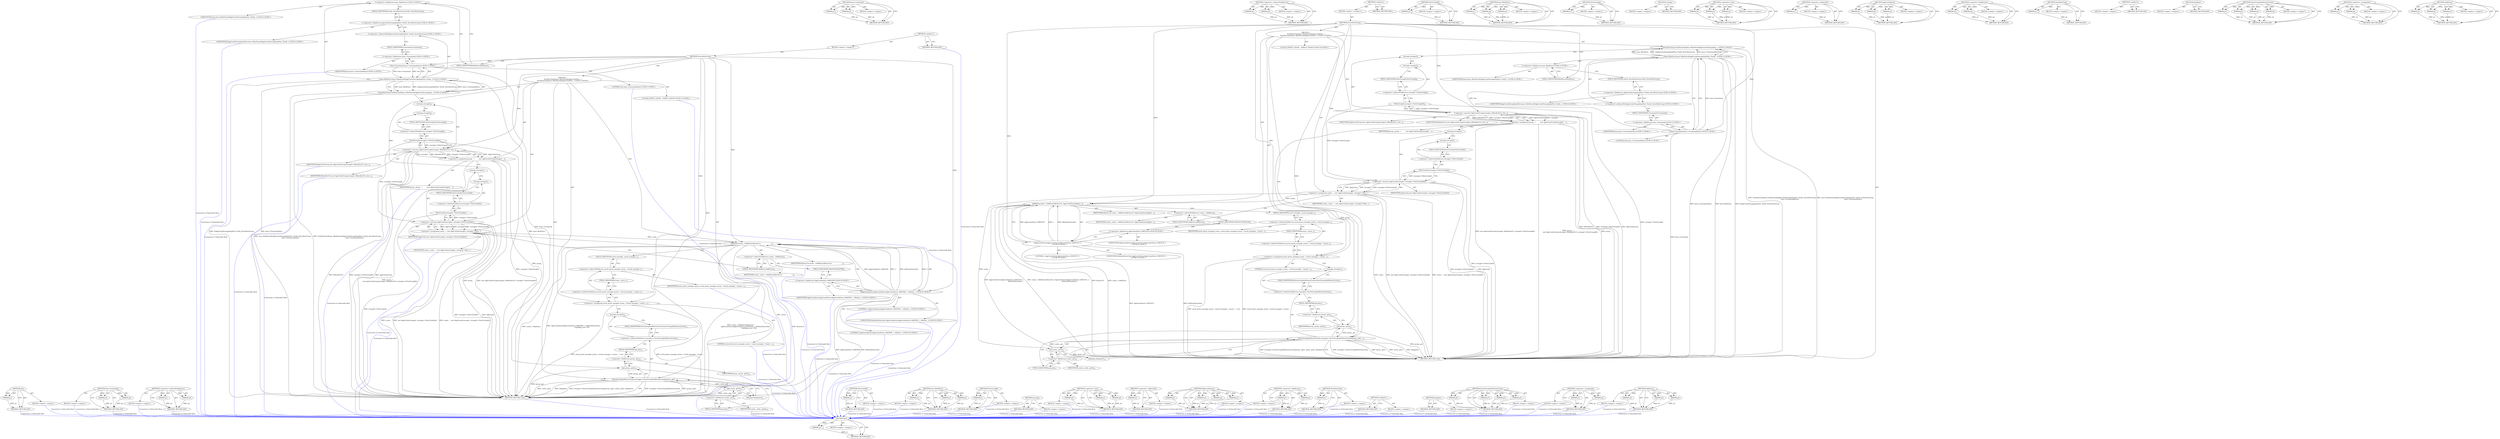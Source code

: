 digraph "AddEntry" {
vulnerable_176 [label=<(METHOD,get)>];
vulnerable_177 [label=<(PARAM,p1)>];
vulnerable_178 [label=<(BLOCK,&lt;empty&gt;,&lt;empty&gt;)>];
vulnerable_179 [label=<(METHOD_RETURN,ANY)>];
vulnerable_125 [label=<(METHOD,base.Unretained)>];
vulnerable_126 [label=<(PARAM,p1)>];
vulnerable_127 [label=<(PARAM,p2)>];
vulnerable_128 [label=<(BLOCK,&lt;empty&gt;,&lt;empty&gt;)>];
vulnerable_129 [label=<(METHOD_RETURN,ANY)>];
vulnerable_148 [label=<(METHOD,&lt;operator&gt;.indirectFieldAccess)>];
vulnerable_149 [label=<(PARAM,p1)>];
vulnerable_150 [label=<(PARAM,p2)>];
vulnerable_151 [label=<(BLOCK,&lt;empty&gt;,&lt;empty&gt;)>];
vulnerable_152 [label=<(METHOD_RETURN,ANY)>];
vulnerable_6 [label=<(METHOD,&lt;global&gt;)<SUB>1</SUB>>];
vulnerable_7 [label=<(BLOCK,&lt;empty&gt;,&lt;empty&gt;)<SUB>1</SUB>>];
vulnerable_8 [label=<(METHOD,StoreNewGroup)<SUB>1</SUB>>];
vulnerable_9 [label="<(BLOCK,{
    PushNextTask(base::BindOnce(&amp;AppCacheStor...,{
    PushNextTask(base::BindOnce(&amp;AppCacheStor...)<SUB>1</SUB>>"];
vulnerable_10 [label="<(PushNextTask,PushNextTask(base::BindOnce(&amp;AppCacheStorageImp...)<SUB>2</SUB>>"];
vulnerable_11 [label="<(base.BindOnce,base::BindOnce(&amp;AppCacheStorageImplTest::Verify...)<SUB>2</SUB>>"];
vulnerable_12 [label="<(&lt;operator&gt;.fieldAccess,base::BindOnce)<SUB>2</SUB>>"];
vulnerable_13 [label="<(IDENTIFIER,base,base::BindOnce(&amp;AppCacheStorageImplTest::Verify...)<SUB>2</SUB>>"];
vulnerable_14 [label=<(FIELD_IDENTIFIER,BindOnce,BindOnce)<SUB>2</SUB>>];
vulnerable_15 [label="<(&lt;operator&gt;.addressOf,&amp;AppCacheStorageImplTest::Verify_StoreNewGroup)<SUB>2</SUB>>"];
vulnerable_16 [label="<(&lt;operator&gt;.fieldAccess,AppCacheStorageImplTest::Verify_StoreNewGroup)<SUB>2</SUB>>"];
vulnerable_17 [label="<(IDENTIFIER,AppCacheStorageImplTest,base::BindOnce(&amp;AppCacheStorageImplTest::Verify...)<SUB>2</SUB>>"];
vulnerable_18 [label=<(FIELD_IDENTIFIER,Verify_StoreNewGroup,Verify_StoreNewGroup)<SUB>2</SUB>>];
vulnerable_19 [label="<(base.Unretained,base::Unretained(this))<SUB>3</SUB>>"];
vulnerable_20 [label="<(&lt;operator&gt;.fieldAccess,base::Unretained)<SUB>3</SUB>>"];
vulnerable_21 [label="<(IDENTIFIER,base,base::Unretained(this))<SUB>3</SUB>>"];
vulnerable_22 [label=<(FIELD_IDENTIFIER,Unretained,Unretained)<SUB>3</SUB>>];
vulnerable_23 [label="<(LITERAL,this,base::Unretained(this))<SUB>3</SUB>>"];
vulnerable_24 [label=<(&lt;operator&gt;.assignment,group_ =
         new AppCacheGroup(storage(), ...)<SUB>5</SUB>>];
vulnerable_25 [label=<(IDENTIFIER,group_,group_ =
         new AppCacheGroup(storage(), ...)<SUB>5</SUB>>];
vulnerable_26 [label=<(&lt;operator&gt;.new,new AppCacheGroup(storage(), kManifestUrl, stor...)<SUB>6</SUB>>];
vulnerable_27 [label=<(IDENTIFIER,AppCacheGroup,new AppCacheGroup(storage(), kManifestUrl, stor...)<SUB>6</SUB>>];
vulnerable_28 [label=<(storage,storage())<SUB>6</SUB>>];
vulnerable_29 [label=<(IDENTIFIER,kManifestUrl,new AppCacheGroup(storage(), kManifestUrl, stor...)<SUB>6</SUB>>];
vulnerable_30 [label=<(NewGroupId,storage()-&gt;NewGroupId())<SUB>6</SUB>>];
vulnerable_31 [label=<(&lt;operator&gt;.indirectFieldAccess,storage()-&gt;NewGroupId)<SUB>6</SUB>>];
vulnerable_32 [label=<(storage,storage())<SUB>6</SUB>>];
vulnerable_33 [label=<(FIELD_IDENTIFIER,NewGroupId,NewGroupId)<SUB>6</SUB>>];
vulnerable_34 [label=<(&lt;operator&gt;.assignment,cache_ = new AppCache(storage(), storage()-&gt;New...)<SUB>7</SUB>>];
vulnerable_35 [label=<(IDENTIFIER,cache_,cache_ = new AppCache(storage(), storage()-&gt;New...)<SUB>7</SUB>>];
vulnerable_36 [label=<(&lt;operator&gt;.new,new AppCache(storage(), storage()-&gt;NewCacheId()))<SUB>7</SUB>>];
vulnerable_37 [label=<(IDENTIFIER,AppCache,new AppCache(storage(), storage()-&gt;NewCacheId()))<SUB>7</SUB>>];
vulnerable_38 [label=<(storage,storage())<SUB>7</SUB>>];
vulnerable_39 [label=<(NewCacheId,storage()-&gt;NewCacheId())<SUB>7</SUB>>];
vulnerable_40 [label=<(&lt;operator&gt;.indirectFieldAccess,storage()-&gt;NewCacheId)<SUB>7</SUB>>];
vulnerable_41 [label=<(storage,storage())<SUB>7</SUB>>];
vulnerable_42 [label=<(FIELD_IDENTIFIER,NewCacheId,NewCacheId)<SUB>7</SUB>>];
vulnerable_43 [label=<(AddEntry,cache_-&gt;AddEntry(kEntryUrl, AppCacheEntry(AppCa...)<SUB>8</SUB>>];
vulnerable_44 [label=<(&lt;operator&gt;.indirectFieldAccess,cache_-&gt;AddEntry)<SUB>8</SUB>>];
vulnerable_45 [label=<(IDENTIFIER,cache_,cache_-&gt;AddEntry(kEntryUrl, AppCacheEntry(AppCa...)<SUB>8</SUB>>];
vulnerable_46 [label=<(FIELD_IDENTIFIER,AddEntry,AddEntry)<SUB>8</SUB>>];
vulnerable_47 [label=<(IDENTIFIER,kEntryUrl,cache_-&gt;AddEntry(kEntryUrl, AppCacheEntry(AppCa...)<SUB>8</SUB>>];
vulnerable_48 [label="<(AppCacheEntry,AppCacheEntry(AppCacheEntry::EXPLICIT, 1,
     ...)<SUB>8</SUB>>"];
vulnerable_49 [label="<(&lt;operator&gt;.fieldAccess,AppCacheEntry::EXPLICIT)<SUB>8</SUB>>"];
vulnerable_50 [label="<(IDENTIFIER,AppCacheEntry,AppCacheEntry(AppCacheEntry::EXPLICIT, 1,
     ...)<SUB>8</SUB>>"];
vulnerable_51 [label=<(FIELD_IDENTIFIER,EXPLICIT,EXPLICIT)<SUB>8</SUB>>];
vulnerable_52 [label="<(LITERAL,1,AppCacheEntry(AppCacheEntry::EXPLICIT, 1,
     ...)<SUB>8</SUB>>"];
vulnerable_53 [label="<(IDENTIFIER,kDefaultEntrySize,AppCacheEntry(AppCacheEntry::EXPLICIT, 1,
     ...)<SUB>9</SUB>>"];
vulnerable_54 [label=<(&lt;operator&gt;.assignment,mock_quota_manager_proxy_-&gt;mock_manager_-&gt;async...)<SUB>11</SUB>>];
vulnerable_55 [label=<(&lt;operator&gt;.indirectFieldAccess,mock_quota_manager_proxy_-&gt;mock_manager_-&gt;async_)<SUB>11</SUB>>];
vulnerable_56 [label=<(&lt;operator&gt;.indirectFieldAccess,mock_quota_manager_proxy_-&gt;mock_manager_)<SUB>11</SUB>>];
vulnerable_57 [label=<(IDENTIFIER,mock_quota_manager_proxy_,mock_quota_manager_proxy_-&gt;mock_manager_-&gt;async...)<SUB>11</SUB>>];
vulnerable_58 [label=<(FIELD_IDENTIFIER,mock_manager_,mock_manager_)<SUB>11</SUB>>];
vulnerable_59 [label=<(FIELD_IDENTIFIER,async_,async_)<SUB>11</SUB>>];
vulnerable_60 [label=<(LITERAL,true,mock_quota_manager_proxy_-&gt;mock_manager_-&gt;async...)<SUB>11</SUB>>];
vulnerable_61 [label=<(StoreGroupAndNewestCache,storage()-&gt;StoreGroupAndNewestCache(group_.get(...)<SUB>13</SUB>>];
vulnerable_62 [label=<(&lt;operator&gt;.indirectFieldAccess,storage()-&gt;StoreGroupAndNewestCache)<SUB>13</SUB>>];
vulnerable_63 [label=<(storage,storage())<SUB>13</SUB>>];
vulnerable_64 [label=<(FIELD_IDENTIFIER,StoreGroupAndNewestCache,StoreGroupAndNewestCache)<SUB>13</SUB>>];
vulnerable_65 [label=<(get,group_.get())<SUB>13</SUB>>];
vulnerable_66 [label=<(&lt;operator&gt;.fieldAccess,group_.get)<SUB>13</SUB>>];
vulnerable_67 [label=<(IDENTIFIER,group_,group_.get())<SUB>13</SUB>>];
vulnerable_68 [label=<(FIELD_IDENTIFIER,get,get)<SUB>13</SUB>>];
vulnerable_69 [label=<(get,cache_.get())<SUB>13</SUB>>];
vulnerable_70 [label=<(&lt;operator&gt;.fieldAccess,cache_.get)<SUB>13</SUB>>];
vulnerable_71 [label=<(IDENTIFIER,cache_,cache_.get())<SUB>13</SUB>>];
vulnerable_72 [label=<(FIELD_IDENTIFIER,get,get)<SUB>13</SUB>>];
vulnerable_73 [label=<(delegate,delegate())<SUB>13</SUB>>];
vulnerable_74 [label="<(LOCAL,EXPECT_FALSE : EXPECT_FALSE)<SUB>14</SUB>>"];
vulnerable_75 [label=<(METHOD_RETURN,void)<SUB>1</SUB>>];
vulnerable_77 [label=<(METHOD_RETURN,ANY)<SUB>1</SUB>>];
vulnerable_153 [label=<(METHOD,NewCacheId)>];
vulnerable_154 [label=<(PARAM,p1)>];
vulnerable_155 [label=<(BLOCK,&lt;empty&gt;,&lt;empty&gt;)>];
vulnerable_156 [label=<(METHOD_RETURN,ANY)>];
vulnerable_110 [label=<(METHOD,base.BindOnce)>];
vulnerable_111 [label=<(PARAM,p1)>];
vulnerable_112 [label=<(PARAM,p2)>];
vulnerable_113 [label=<(PARAM,p3)>];
vulnerable_114 [label=<(BLOCK,&lt;empty&gt;,&lt;empty&gt;)>];
vulnerable_115 [label=<(METHOD_RETURN,ANY)>];
vulnerable_144 [label=<(METHOD,NewGroupId)>];
vulnerable_145 [label=<(PARAM,p1)>];
vulnerable_146 [label=<(BLOCK,&lt;empty&gt;,&lt;empty&gt;)>];
vulnerable_147 [label=<(METHOD_RETURN,ANY)>];
vulnerable_141 [label=<(METHOD,storage)>];
vulnerable_142 [label=<(BLOCK,&lt;empty&gt;,&lt;empty&gt;)>];
vulnerable_143 [label=<(METHOD_RETURN,ANY)>];
vulnerable_135 [label=<(METHOD,&lt;operator&gt;.new)>];
vulnerable_136 [label=<(PARAM,p1)>];
vulnerable_137 [label=<(PARAM,p2)>];
vulnerable_138 [label=<(PARAM,p3)>];
vulnerable_139 [label=<(BLOCK,&lt;empty&gt;,&lt;empty&gt;)>];
vulnerable_140 [label=<(METHOD_RETURN,ANY)>];
vulnerable_121 [label=<(METHOD,&lt;operator&gt;.addressOf)>];
vulnerable_122 [label=<(PARAM,p1)>];
vulnerable_123 [label=<(BLOCK,&lt;empty&gt;,&lt;empty&gt;)>];
vulnerable_124 [label=<(METHOD_RETURN,ANY)>];
vulnerable_163 [label=<(METHOD,AppCacheEntry)>];
vulnerable_164 [label=<(PARAM,p1)>];
vulnerable_165 [label=<(PARAM,p2)>];
vulnerable_166 [label=<(PARAM,p3)>];
vulnerable_167 [label=<(BLOCK,&lt;empty&gt;,&lt;empty&gt;)>];
vulnerable_168 [label=<(METHOD_RETURN,ANY)>];
vulnerable_116 [label=<(METHOD,&lt;operator&gt;.fieldAccess)>];
vulnerable_117 [label=<(PARAM,p1)>];
vulnerable_118 [label=<(PARAM,p2)>];
vulnerable_119 [label=<(BLOCK,&lt;empty&gt;,&lt;empty&gt;)>];
vulnerable_120 [label=<(METHOD_RETURN,ANY)>];
vulnerable_106 [label=<(METHOD,PushNextTask)>];
vulnerable_107 [label=<(PARAM,p1)>];
vulnerable_108 [label=<(BLOCK,&lt;empty&gt;,&lt;empty&gt;)>];
vulnerable_109 [label=<(METHOD_RETURN,ANY)>];
vulnerable_100 [label=<(METHOD,&lt;global&gt;)<SUB>1</SUB>>];
vulnerable_101 [label=<(BLOCK,&lt;empty&gt;,&lt;empty&gt;)>];
vulnerable_102 [label=<(METHOD_RETURN,ANY)>];
vulnerable_180 [label=<(METHOD,delegate)>];
vulnerable_181 [label=<(BLOCK,&lt;empty&gt;,&lt;empty&gt;)>];
vulnerable_182 [label=<(METHOD_RETURN,ANY)>];
vulnerable_169 [label=<(METHOD,StoreGroupAndNewestCache)>];
vulnerable_170 [label=<(PARAM,p1)>];
vulnerable_171 [label=<(PARAM,p2)>];
vulnerable_172 [label=<(PARAM,p3)>];
vulnerable_173 [label=<(PARAM,p4)>];
vulnerable_174 [label=<(BLOCK,&lt;empty&gt;,&lt;empty&gt;)>];
vulnerable_175 [label=<(METHOD_RETURN,ANY)>];
vulnerable_130 [label=<(METHOD,&lt;operator&gt;.assignment)>];
vulnerable_131 [label=<(PARAM,p1)>];
vulnerable_132 [label=<(PARAM,p2)>];
vulnerable_133 [label=<(BLOCK,&lt;empty&gt;,&lt;empty&gt;)>];
vulnerable_134 [label=<(METHOD_RETURN,ANY)>];
vulnerable_157 [label=<(METHOD,AddEntry)>];
vulnerable_158 [label=<(PARAM,p1)>];
vulnerable_159 [label=<(PARAM,p2)>];
vulnerable_160 [label=<(PARAM,p3)>];
vulnerable_161 [label=<(BLOCK,&lt;empty&gt;,&lt;empty&gt;)>];
vulnerable_162 [label=<(METHOD_RETURN,ANY)>];
fixed_178 [label=<(METHOD,get)>];
fixed_179 [label=<(PARAM,p1)>];
fixed_180 [label=<(BLOCK,&lt;empty&gt;,&lt;empty&gt;)>];
fixed_181 [label=<(METHOD_RETURN,ANY)>];
fixed_126 [label=<(METHOD,base.Unretained)>];
fixed_127 [label=<(PARAM,p1)>];
fixed_128 [label=<(PARAM,p2)>];
fixed_129 [label=<(BLOCK,&lt;empty&gt;,&lt;empty&gt;)>];
fixed_130 [label=<(METHOD_RETURN,ANY)>];
fixed_149 [label=<(METHOD,&lt;operator&gt;.indirectFieldAccess)>];
fixed_150 [label=<(PARAM,p1)>];
fixed_151 [label=<(PARAM,p2)>];
fixed_152 [label=<(BLOCK,&lt;empty&gt;,&lt;empty&gt;)>];
fixed_153 [label=<(METHOD_RETURN,ANY)>];
fixed_6 [label=<(METHOD,&lt;global&gt;)<SUB>1</SUB>>];
fixed_7 [label=<(BLOCK,&lt;empty&gt;,&lt;empty&gt;)<SUB>1</SUB>>];
fixed_8 [label=<(METHOD,StoreNewGroup)<SUB>1</SUB>>];
fixed_9 [label="<(BLOCK,{
    PushNextTask(base::BindOnce(&amp;AppCacheStor...,{
    PushNextTask(base::BindOnce(&amp;AppCacheStor...)<SUB>1</SUB>>"];
fixed_10 [label="<(PushNextTask,PushNextTask(base::BindOnce(&amp;AppCacheStorageImp...)<SUB>2</SUB>>"];
fixed_11 [label="<(base.BindOnce,base::BindOnce(&amp;AppCacheStorageImplTest::Verify...)<SUB>2</SUB>>"];
fixed_12 [label="<(&lt;operator&gt;.fieldAccess,base::BindOnce)<SUB>2</SUB>>"];
fixed_13 [label="<(IDENTIFIER,base,base::BindOnce(&amp;AppCacheStorageImplTest::Verify...)<SUB>2</SUB>>"];
fixed_14 [label=<(FIELD_IDENTIFIER,BindOnce,BindOnce)<SUB>2</SUB>>];
fixed_15 [label="<(&lt;operator&gt;.addressOf,&amp;AppCacheStorageImplTest::Verify_StoreNewGroup)<SUB>2</SUB>>"];
fixed_16 [label="<(&lt;operator&gt;.fieldAccess,AppCacheStorageImplTest::Verify_StoreNewGroup)<SUB>2</SUB>>"];
fixed_17 [label="<(IDENTIFIER,AppCacheStorageImplTest,base::BindOnce(&amp;AppCacheStorageImplTest::Verify...)<SUB>2</SUB>>"];
fixed_18 [label=<(FIELD_IDENTIFIER,Verify_StoreNewGroup,Verify_StoreNewGroup)<SUB>2</SUB>>];
fixed_19 [label="<(base.Unretained,base::Unretained(this))<SUB>3</SUB>>"];
fixed_20 [label="<(&lt;operator&gt;.fieldAccess,base::Unretained)<SUB>3</SUB>>"];
fixed_21 [label="<(IDENTIFIER,base,base::Unretained(this))<SUB>3</SUB>>"];
fixed_22 [label=<(FIELD_IDENTIFIER,Unretained,Unretained)<SUB>3</SUB>>];
fixed_23 [label="<(LITERAL,this,base::Unretained(this))<SUB>3</SUB>>"];
fixed_24 [label=<(&lt;operator&gt;.assignment,group_ =
         new AppCacheGroup(storage(), ...)<SUB>5</SUB>>];
fixed_25 [label=<(IDENTIFIER,group_,group_ =
         new AppCacheGroup(storage(), ...)<SUB>5</SUB>>];
fixed_26 [label=<(&lt;operator&gt;.new,new AppCacheGroup(storage(), kManifestUrl, stor...)<SUB>6</SUB>>];
fixed_27 [label=<(IDENTIFIER,AppCacheGroup,new AppCacheGroup(storage(), kManifestUrl, stor...)<SUB>6</SUB>>];
fixed_28 [label=<(storage,storage())<SUB>6</SUB>>];
fixed_29 [label=<(IDENTIFIER,kManifestUrl,new AppCacheGroup(storage(), kManifestUrl, stor...)<SUB>6</SUB>>];
fixed_30 [label=<(NewGroupId,storage()-&gt;NewGroupId())<SUB>6</SUB>>];
fixed_31 [label=<(&lt;operator&gt;.indirectFieldAccess,storage()-&gt;NewGroupId)<SUB>6</SUB>>];
fixed_32 [label=<(storage,storage())<SUB>6</SUB>>];
fixed_33 [label=<(FIELD_IDENTIFIER,NewGroupId,NewGroupId)<SUB>6</SUB>>];
fixed_34 [label=<(&lt;operator&gt;.assignment,cache_ = new AppCache(storage(), storage()-&gt;New...)<SUB>7</SUB>>];
fixed_35 [label=<(IDENTIFIER,cache_,cache_ = new AppCache(storage(), storage()-&gt;New...)<SUB>7</SUB>>];
fixed_36 [label=<(&lt;operator&gt;.new,new AppCache(storage(), storage()-&gt;NewCacheId()))<SUB>7</SUB>>];
fixed_37 [label=<(IDENTIFIER,AppCache,new AppCache(storage(), storage()-&gt;NewCacheId()))<SUB>7</SUB>>];
fixed_38 [label=<(storage,storage())<SUB>7</SUB>>];
fixed_39 [label=<(NewCacheId,storage()-&gt;NewCacheId())<SUB>7</SUB>>];
fixed_40 [label=<(&lt;operator&gt;.indirectFieldAccess,storage()-&gt;NewCacheId)<SUB>7</SUB>>];
fixed_41 [label=<(storage,storage())<SUB>7</SUB>>];
fixed_42 [label=<(FIELD_IDENTIFIER,NewCacheId,NewCacheId)<SUB>7</SUB>>];
fixed_43 [label=<(AddEntry,cache_-&gt;AddEntry(kEntryUrl,
                   ...)<SUB>8</SUB>>];
fixed_44 [label=<(&lt;operator&gt;.indirectFieldAccess,cache_-&gt;AddEntry)<SUB>8</SUB>>];
fixed_45 [label=<(IDENTIFIER,cache_,cache_-&gt;AddEntry(kEntryUrl,
                   ...)<SUB>8</SUB>>];
fixed_46 [label=<(FIELD_IDENTIFIER,AddEntry,AddEntry)<SUB>8</SUB>>];
fixed_47 [label=<(IDENTIFIER,kEntryUrl,cache_-&gt;AddEntry(kEntryUrl,
                   ...)<SUB>8</SUB>>];
fixed_48 [label="<(AppCacheEntry,AppCacheEntry(AppCacheEntry::MASTER, 1, kDefaul...)<SUB>9</SUB>>"];
fixed_49 [label="<(&lt;operator&gt;.fieldAccess,AppCacheEntry::MASTER)<SUB>9</SUB>>"];
fixed_50 [label="<(IDENTIFIER,AppCacheEntry,AppCacheEntry(AppCacheEntry::MASTER, 1, kDefaul...)<SUB>9</SUB>>"];
fixed_51 [label=<(FIELD_IDENTIFIER,MASTER,MASTER)<SUB>9</SUB>>];
fixed_52 [label="<(LITERAL,1,AppCacheEntry(AppCacheEntry::MASTER, 1, kDefaul...)<SUB>9</SUB>>"];
fixed_53 [label="<(IDENTIFIER,kDefaultEntrySize,AppCacheEntry(AppCacheEntry::MASTER, 1, kDefaul...)<SUB>9</SUB>>"];
fixed_54 [label="<(LITERAL,0,AppCacheEntry(AppCacheEntry::MASTER, 1, kDefaul...)<SUB>10</SUB>>"];
fixed_55 [label=<(&lt;operator&gt;.assignment,mock_quota_manager_proxy_-&gt;mock_manager_-&gt;async...)<SUB>12</SUB>>];
fixed_56 [label=<(&lt;operator&gt;.indirectFieldAccess,mock_quota_manager_proxy_-&gt;mock_manager_-&gt;async_)<SUB>12</SUB>>];
fixed_57 [label=<(&lt;operator&gt;.indirectFieldAccess,mock_quota_manager_proxy_-&gt;mock_manager_)<SUB>12</SUB>>];
fixed_58 [label=<(IDENTIFIER,mock_quota_manager_proxy_,mock_quota_manager_proxy_-&gt;mock_manager_-&gt;async...)<SUB>12</SUB>>];
fixed_59 [label=<(FIELD_IDENTIFIER,mock_manager_,mock_manager_)<SUB>12</SUB>>];
fixed_60 [label=<(FIELD_IDENTIFIER,async_,async_)<SUB>12</SUB>>];
fixed_61 [label=<(LITERAL,true,mock_quota_manager_proxy_-&gt;mock_manager_-&gt;async...)<SUB>12</SUB>>];
fixed_62 [label=<(StoreGroupAndNewestCache,storage()-&gt;StoreGroupAndNewestCache(group_.get(...)<SUB>14</SUB>>];
fixed_63 [label=<(&lt;operator&gt;.indirectFieldAccess,storage()-&gt;StoreGroupAndNewestCache)<SUB>14</SUB>>];
fixed_64 [label=<(storage,storage())<SUB>14</SUB>>];
fixed_65 [label=<(FIELD_IDENTIFIER,StoreGroupAndNewestCache,StoreGroupAndNewestCache)<SUB>14</SUB>>];
fixed_66 [label=<(get,group_.get())<SUB>14</SUB>>];
fixed_67 [label=<(&lt;operator&gt;.fieldAccess,group_.get)<SUB>14</SUB>>];
fixed_68 [label=<(IDENTIFIER,group_,group_.get())<SUB>14</SUB>>];
fixed_69 [label=<(FIELD_IDENTIFIER,get,get)<SUB>14</SUB>>];
fixed_70 [label=<(get,cache_.get())<SUB>14</SUB>>];
fixed_71 [label=<(&lt;operator&gt;.fieldAccess,cache_.get)<SUB>14</SUB>>];
fixed_72 [label=<(IDENTIFIER,cache_,cache_.get())<SUB>14</SUB>>];
fixed_73 [label=<(FIELD_IDENTIFIER,get,get)<SUB>14</SUB>>];
fixed_74 [label=<(delegate,delegate())<SUB>14</SUB>>];
fixed_75 [label="<(LOCAL,EXPECT_FALSE : EXPECT_FALSE)<SUB>15</SUB>>"];
fixed_76 [label=<(METHOD_RETURN,void)<SUB>1</SUB>>];
fixed_78 [label=<(METHOD_RETURN,ANY)<SUB>1</SUB>>];
fixed_154 [label=<(METHOD,NewCacheId)>];
fixed_155 [label=<(PARAM,p1)>];
fixed_156 [label=<(BLOCK,&lt;empty&gt;,&lt;empty&gt;)>];
fixed_157 [label=<(METHOD_RETURN,ANY)>];
fixed_111 [label=<(METHOD,base.BindOnce)>];
fixed_112 [label=<(PARAM,p1)>];
fixed_113 [label=<(PARAM,p2)>];
fixed_114 [label=<(PARAM,p3)>];
fixed_115 [label=<(BLOCK,&lt;empty&gt;,&lt;empty&gt;)>];
fixed_116 [label=<(METHOD_RETURN,ANY)>];
fixed_145 [label=<(METHOD,NewGroupId)>];
fixed_146 [label=<(PARAM,p1)>];
fixed_147 [label=<(BLOCK,&lt;empty&gt;,&lt;empty&gt;)>];
fixed_148 [label=<(METHOD_RETURN,ANY)>];
fixed_142 [label=<(METHOD,storage)>];
fixed_143 [label=<(BLOCK,&lt;empty&gt;,&lt;empty&gt;)>];
fixed_144 [label=<(METHOD_RETURN,ANY)>];
fixed_136 [label=<(METHOD,&lt;operator&gt;.new)>];
fixed_137 [label=<(PARAM,p1)>];
fixed_138 [label=<(PARAM,p2)>];
fixed_139 [label=<(PARAM,p3)>];
fixed_140 [label=<(BLOCK,&lt;empty&gt;,&lt;empty&gt;)>];
fixed_141 [label=<(METHOD_RETURN,ANY)>];
fixed_122 [label=<(METHOD,&lt;operator&gt;.addressOf)>];
fixed_123 [label=<(PARAM,p1)>];
fixed_124 [label=<(BLOCK,&lt;empty&gt;,&lt;empty&gt;)>];
fixed_125 [label=<(METHOD_RETURN,ANY)>];
fixed_164 [label=<(METHOD,AppCacheEntry)>];
fixed_165 [label=<(PARAM,p1)>];
fixed_166 [label=<(PARAM,p2)>];
fixed_167 [label=<(PARAM,p3)>];
fixed_168 [label=<(PARAM,p4)>];
fixed_169 [label=<(BLOCK,&lt;empty&gt;,&lt;empty&gt;)>];
fixed_170 [label=<(METHOD_RETURN,ANY)>];
fixed_117 [label=<(METHOD,&lt;operator&gt;.fieldAccess)>];
fixed_118 [label=<(PARAM,p1)>];
fixed_119 [label=<(PARAM,p2)>];
fixed_120 [label=<(BLOCK,&lt;empty&gt;,&lt;empty&gt;)>];
fixed_121 [label=<(METHOD_RETURN,ANY)>];
fixed_107 [label=<(METHOD,PushNextTask)>];
fixed_108 [label=<(PARAM,p1)>];
fixed_109 [label=<(BLOCK,&lt;empty&gt;,&lt;empty&gt;)>];
fixed_110 [label=<(METHOD_RETURN,ANY)>];
fixed_101 [label=<(METHOD,&lt;global&gt;)<SUB>1</SUB>>];
fixed_102 [label=<(BLOCK,&lt;empty&gt;,&lt;empty&gt;)>];
fixed_103 [label=<(METHOD_RETURN,ANY)>];
fixed_182 [label=<(METHOD,delegate)>];
fixed_183 [label=<(BLOCK,&lt;empty&gt;,&lt;empty&gt;)>];
fixed_184 [label=<(METHOD_RETURN,ANY)>];
fixed_171 [label=<(METHOD,StoreGroupAndNewestCache)>];
fixed_172 [label=<(PARAM,p1)>];
fixed_173 [label=<(PARAM,p2)>];
fixed_174 [label=<(PARAM,p3)>];
fixed_175 [label=<(PARAM,p4)>];
fixed_176 [label=<(BLOCK,&lt;empty&gt;,&lt;empty&gt;)>];
fixed_177 [label=<(METHOD_RETURN,ANY)>];
fixed_131 [label=<(METHOD,&lt;operator&gt;.assignment)>];
fixed_132 [label=<(PARAM,p1)>];
fixed_133 [label=<(PARAM,p2)>];
fixed_134 [label=<(BLOCK,&lt;empty&gt;,&lt;empty&gt;)>];
fixed_135 [label=<(METHOD_RETURN,ANY)>];
fixed_158 [label=<(METHOD,AddEntry)>];
fixed_159 [label=<(PARAM,p1)>];
fixed_160 [label=<(PARAM,p2)>];
fixed_161 [label=<(PARAM,p3)>];
fixed_162 [label=<(BLOCK,&lt;empty&gt;,&lt;empty&gt;)>];
fixed_163 [label=<(METHOD_RETURN,ANY)>];
vulnerable_176 -> vulnerable_177  [key=0, label="AST: "];
vulnerable_176 -> vulnerable_177  [key=1, label="DDG: "];
vulnerable_176 -> vulnerable_178  [key=0, label="AST: "];
vulnerable_176 -> vulnerable_179  [key=0, label="AST: "];
vulnerable_176 -> vulnerable_179  [key=1, label="CFG: "];
vulnerable_177 -> vulnerable_179  [key=0, label="DDG: p1"];
vulnerable_125 -> vulnerable_126  [key=0, label="AST: "];
vulnerable_125 -> vulnerable_126  [key=1, label="DDG: "];
vulnerable_125 -> vulnerable_128  [key=0, label="AST: "];
vulnerable_125 -> vulnerable_127  [key=0, label="AST: "];
vulnerable_125 -> vulnerable_127  [key=1, label="DDG: "];
vulnerable_125 -> vulnerable_129  [key=0, label="AST: "];
vulnerable_125 -> vulnerable_129  [key=1, label="CFG: "];
vulnerable_126 -> vulnerable_129  [key=0, label="DDG: p1"];
vulnerable_127 -> vulnerable_129  [key=0, label="DDG: p2"];
vulnerable_148 -> vulnerable_149  [key=0, label="AST: "];
vulnerable_148 -> vulnerable_149  [key=1, label="DDG: "];
vulnerable_148 -> vulnerable_151  [key=0, label="AST: "];
vulnerable_148 -> vulnerable_150  [key=0, label="AST: "];
vulnerable_148 -> vulnerable_150  [key=1, label="DDG: "];
vulnerable_148 -> vulnerable_152  [key=0, label="AST: "];
vulnerable_148 -> vulnerable_152  [key=1, label="CFG: "];
vulnerable_149 -> vulnerable_152  [key=0, label="DDG: p1"];
vulnerable_150 -> vulnerable_152  [key=0, label="DDG: p2"];
vulnerable_6 -> vulnerable_7  [key=0, label="AST: "];
vulnerable_6 -> vulnerable_77  [key=0, label="AST: "];
vulnerable_6 -> vulnerable_77  [key=1, label="CFG: "];
vulnerable_7 -> vulnerable_8  [key=0, label="AST: "];
vulnerable_8 -> vulnerable_9  [key=0, label="AST: "];
vulnerable_8 -> vulnerable_75  [key=0, label="AST: "];
vulnerable_8 -> vulnerable_14  [key=0, label="CFG: "];
vulnerable_8 -> vulnerable_54  [key=0, label="DDG: "];
vulnerable_8 -> vulnerable_43  [key=0, label="DDG: "];
vulnerable_8 -> vulnerable_61  [key=0, label="DDG: "];
vulnerable_8 -> vulnerable_26  [key=0, label="DDG: "];
vulnerable_8 -> vulnerable_36  [key=0, label="DDG: "];
vulnerable_8 -> vulnerable_48  [key=0, label="DDG: "];
vulnerable_8 -> vulnerable_19  [key=0, label="DDG: "];
vulnerable_9 -> vulnerable_10  [key=0, label="AST: "];
vulnerable_9 -> vulnerable_24  [key=0, label="AST: "];
vulnerable_9 -> vulnerable_34  [key=0, label="AST: "];
vulnerable_9 -> vulnerable_43  [key=0, label="AST: "];
vulnerable_9 -> vulnerable_54  [key=0, label="AST: "];
vulnerable_9 -> vulnerable_61  [key=0, label="AST: "];
vulnerable_9 -> vulnerable_74  [key=0, label="AST: "];
vulnerable_10 -> vulnerable_11  [key=0, label="AST: "];
vulnerable_10 -> vulnerable_28  [key=0, label="CFG: "];
vulnerable_10 -> vulnerable_75  [key=0, label="DDG: base::BindOnce(&amp;AppCacheStorageImplTest::Verify_StoreNewGroup,
                                base::Unretained(this))"];
vulnerable_10 -> vulnerable_75  [key=1, label="DDG: PushNextTask(base::BindOnce(&amp;AppCacheStorageImplTest::Verify_StoreNewGroup,
                                base::Unretained(this)))"];
vulnerable_11 -> vulnerable_12  [key=0, label="AST: "];
vulnerable_11 -> vulnerable_15  [key=0, label="AST: "];
vulnerable_11 -> vulnerable_19  [key=0, label="AST: "];
vulnerable_11 -> vulnerable_10  [key=0, label="CFG: "];
vulnerable_11 -> vulnerable_10  [key=1, label="DDG: base::BindOnce"];
vulnerable_11 -> vulnerable_10  [key=2, label="DDG: &amp;AppCacheStorageImplTest::Verify_StoreNewGroup"];
vulnerable_11 -> vulnerable_10  [key=3, label="DDG: base::Unretained(this)"];
vulnerable_11 -> vulnerable_75  [key=0, label="DDG: base::BindOnce"];
vulnerable_11 -> vulnerable_75  [key=1, label="DDG: &amp;AppCacheStorageImplTest::Verify_StoreNewGroup"];
vulnerable_11 -> vulnerable_75  [key=2, label="DDG: base::Unretained(this)"];
vulnerable_12 -> vulnerable_13  [key=0, label="AST: "];
vulnerable_12 -> vulnerable_14  [key=0, label="AST: "];
vulnerable_12 -> vulnerable_18  [key=0, label="CFG: "];
vulnerable_14 -> vulnerable_12  [key=0, label="CFG: "];
vulnerable_15 -> vulnerable_16  [key=0, label="AST: "];
vulnerable_15 -> vulnerable_22  [key=0, label="CFG: "];
vulnerable_16 -> vulnerable_17  [key=0, label="AST: "];
vulnerable_16 -> vulnerable_18  [key=0, label="AST: "];
vulnerable_16 -> vulnerable_15  [key=0, label="CFG: "];
vulnerable_18 -> vulnerable_16  [key=0, label="CFG: "];
vulnerable_19 -> vulnerable_20  [key=0, label="AST: "];
vulnerable_19 -> vulnerable_23  [key=0, label="AST: "];
vulnerable_19 -> vulnerable_11  [key=0, label="CFG: "];
vulnerable_19 -> vulnerable_11  [key=1, label="DDG: base::Unretained"];
vulnerable_19 -> vulnerable_11  [key=2, label="DDG: this"];
vulnerable_19 -> vulnerable_75  [key=0, label="DDG: base::Unretained"];
vulnerable_20 -> vulnerable_21  [key=0, label="AST: "];
vulnerable_20 -> vulnerable_22  [key=0, label="AST: "];
vulnerable_20 -> vulnerable_19  [key=0, label="CFG: "];
vulnerable_22 -> vulnerable_20  [key=0, label="CFG: "];
vulnerable_24 -> vulnerable_25  [key=0, label="AST: "];
vulnerable_24 -> vulnerable_26  [key=0, label="AST: "];
vulnerable_24 -> vulnerable_38  [key=0, label="CFG: "];
vulnerable_24 -> vulnerable_75  [key=0, label="DDG: group_"];
vulnerable_24 -> vulnerable_75  [key=1, label="DDG: new AppCacheGroup(storage(), kManifestUrl, storage()-&gt;NewGroupId())"];
vulnerable_24 -> vulnerable_75  [key=2, label="DDG: group_ =
         new AppCacheGroup(storage(), kManifestUrl, storage()-&gt;NewGroupId())"];
vulnerable_24 -> vulnerable_65  [key=0, label="DDG: group_"];
vulnerable_26 -> vulnerable_27  [key=0, label="AST: "];
vulnerable_26 -> vulnerable_28  [key=0, label="AST: "];
vulnerable_26 -> vulnerable_29  [key=0, label="AST: "];
vulnerable_26 -> vulnerable_30  [key=0, label="AST: "];
vulnerable_26 -> vulnerable_24  [key=0, label="CFG: "];
vulnerable_26 -> vulnerable_24  [key=1, label="DDG: AppCacheGroup"];
vulnerable_26 -> vulnerable_24  [key=2, label="DDG: storage()"];
vulnerable_26 -> vulnerable_24  [key=3, label="DDG: kManifestUrl"];
vulnerable_26 -> vulnerable_24  [key=4, label="DDG: storage()-&gt;NewGroupId()"];
vulnerable_26 -> vulnerable_75  [key=0, label="DDG: kManifestUrl"];
vulnerable_26 -> vulnerable_75  [key=1, label="DDG: storage()-&gt;NewGroupId()"];
vulnerable_26 -> vulnerable_75  [key=2, label="DDG: AppCacheGroup"];
vulnerable_28 -> vulnerable_32  [key=0, label="CFG: "];
vulnerable_30 -> vulnerable_31  [key=0, label="AST: "];
vulnerable_30 -> vulnerable_26  [key=0, label="CFG: "];
vulnerable_30 -> vulnerable_26  [key=1, label="DDG: storage()-&gt;NewGroupId"];
vulnerable_30 -> vulnerable_75  [key=0, label="DDG: storage()-&gt;NewGroupId"];
vulnerable_30 -> vulnerable_36  [key=0, label="DDG: storage()-&gt;NewGroupId"];
vulnerable_31 -> vulnerable_32  [key=0, label="AST: "];
vulnerable_31 -> vulnerable_33  [key=0, label="AST: "];
vulnerable_31 -> vulnerable_30  [key=0, label="CFG: "];
vulnerable_32 -> vulnerable_33  [key=0, label="CFG: "];
vulnerable_33 -> vulnerable_31  [key=0, label="CFG: "];
vulnerable_34 -> vulnerable_35  [key=0, label="AST: "];
vulnerable_34 -> vulnerable_36  [key=0, label="AST: "];
vulnerable_34 -> vulnerable_46  [key=0, label="CFG: "];
vulnerable_34 -> vulnerable_75  [key=0, label="DDG: cache_"];
vulnerable_34 -> vulnerable_75  [key=1, label="DDG: new AppCache(storage(), storage()-&gt;NewCacheId())"];
vulnerable_34 -> vulnerable_75  [key=2, label="DDG: cache_ = new AppCache(storage(), storage()-&gt;NewCacheId())"];
vulnerable_34 -> vulnerable_43  [key=0, label="DDG: cache_"];
vulnerable_34 -> vulnerable_69  [key=0, label="DDG: cache_"];
vulnerable_36 -> vulnerable_37  [key=0, label="AST: "];
vulnerable_36 -> vulnerable_38  [key=0, label="AST: "];
vulnerable_36 -> vulnerable_39  [key=0, label="AST: "];
vulnerable_36 -> vulnerable_34  [key=0, label="CFG: "];
vulnerable_36 -> vulnerable_34  [key=1, label="DDG: AppCache"];
vulnerable_36 -> vulnerable_34  [key=2, label="DDG: storage()"];
vulnerable_36 -> vulnerable_34  [key=3, label="DDG: storage()-&gt;NewCacheId()"];
vulnerable_36 -> vulnerable_75  [key=0, label="DDG: storage()-&gt;NewCacheId()"];
vulnerable_36 -> vulnerable_75  [key=1, label="DDG: AppCache"];
vulnerable_38 -> vulnerable_41  [key=0, label="CFG: "];
vulnerable_39 -> vulnerable_40  [key=0, label="AST: "];
vulnerable_39 -> vulnerable_36  [key=0, label="CFG: "];
vulnerable_39 -> vulnerable_36  [key=1, label="DDG: storage()-&gt;NewCacheId"];
vulnerable_39 -> vulnerable_75  [key=0, label="DDG: storage()-&gt;NewCacheId"];
vulnerable_40 -> vulnerable_41  [key=0, label="AST: "];
vulnerable_40 -> vulnerable_42  [key=0, label="AST: "];
vulnerable_40 -> vulnerable_39  [key=0, label="CFG: "];
vulnerable_41 -> vulnerable_42  [key=0, label="CFG: "];
vulnerable_42 -> vulnerable_40  [key=0, label="CFG: "];
vulnerable_43 -> vulnerable_44  [key=0, label="AST: "];
vulnerable_43 -> vulnerable_47  [key=0, label="AST: "];
vulnerable_43 -> vulnerable_48  [key=0, label="AST: "];
vulnerable_43 -> vulnerable_58  [key=0, label="CFG: "];
vulnerable_43 -> vulnerable_75  [key=0, label="DDG: cache_-&gt;AddEntry"];
vulnerable_43 -> vulnerable_75  [key=1, label="DDG: AppCacheEntry(AppCacheEntry::EXPLICIT, 1,
                                              kDefaultEntrySize)"];
vulnerable_43 -> vulnerable_75  [key=2, label="DDG: cache_-&gt;AddEntry(kEntryUrl, AppCacheEntry(AppCacheEntry::EXPLICIT, 1,
                                              kDefaultEntrySize))"];
vulnerable_43 -> vulnerable_75  [key=3, label="DDG: kEntryUrl"];
vulnerable_44 -> vulnerable_45  [key=0, label="AST: "];
vulnerable_44 -> vulnerable_46  [key=0, label="AST: "];
vulnerable_44 -> vulnerable_51  [key=0, label="CFG: "];
vulnerable_46 -> vulnerable_44  [key=0, label="CFG: "];
vulnerable_48 -> vulnerable_49  [key=0, label="AST: "];
vulnerable_48 -> vulnerable_52  [key=0, label="AST: "];
vulnerable_48 -> vulnerable_53  [key=0, label="AST: "];
vulnerable_48 -> vulnerable_43  [key=0, label="CFG: "];
vulnerable_48 -> vulnerable_43  [key=1, label="DDG: AppCacheEntry::EXPLICIT"];
vulnerable_48 -> vulnerable_43  [key=2, label="DDG: 1"];
vulnerable_48 -> vulnerable_43  [key=3, label="DDG: kDefaultEntrySize"];
vulnerable_48 -> vulnerable_75  [key=0, label="DDG: AppCacheEntry::EXPLICIT"];
vulnerable_48 -> vulnerable_75  [key=1, label="DDG: kDefaultEntrySize"];
vulnerable_49 -> vulnerable_50  [key=0, label="AST: "];
vulnerable_49 -> vulnerable_51  [key=0, label="AST: "];
vulnerable_49 -> vulnerable_48  [key=0, label="CFG: "];
vulnerable_51 -> vulnerable_49  [key=0, label="CFG: "];
vulnerable_54 -> vulnerable_55  [key=0, label="AST: "];
vulnerable_54 -> vulnerable_60  [key=0, label="AST: "];
vulnerable_54 -> vulnerable_63  [key=0, label="CFG: "];
vulnerable_54 -> vulnerable_75  [key=0, label="DDG: mock_quota_manager_proxy_-&gt;mock_manager_-&gt;async_"];
vulnerable_54 -> vulnerable_75  [key=1, label="DDG: mock_quota_manager_proxy_-&gt;mock_manager_-&gt;async_ = true"];
vulnerable_55 -> vulnerable_56  [key=0, label="AST: "];
vulnerable_55 -> vulnerable_59  [key=0, label="AST: "];
vulnerable_55 -> vulnerable_54  [key=0, label="CFG: "];
vulnerable_56 -> vulnerable_57  [key=0, label="AST: "];
vulnerable_56 -> vulnerable_58  [key=0, label="AST: "];
vulnerable_56 -> vulnerable_59  [key=0, label="CFG: "];
vulnerable_58 -> vulnerable_56  [key=0, label="CFG: "];
vulnerable_59 -> vulnerable_55  [key=0, label="CFG: "];
vulnerable_61 -> vulnerable_62  [key=0, label="AST: "];
vulnerable_61 -> vulnerable_65  [key=0, label="AST: "];
vulnerable_61 -> vulnerable_69  [key=0, label="AST: "];
vulnerable_61 -> vulnerable_73  [key=0, label="AST: "];
vulnerable_61 -> vulnerable_75  [key=0, label="CFG: "];
vulnerable_61 -> vulnerable_75  [key=1, label="DDG: storage()-&gt;StoreGroupAndNewestCache"];
vulnerable_61 -> vulnerable_75  [key=2, label="DDG: group_.get()"];
vulnerable_61 -> vulnerable_75  [key=3, label="DDG: cache_.get()"];
vulnerable_61 -> vulnerable_75  [key=4, label="DDG: delegate()"];
vulnerable_61 -> vulnerable_75  [key=5, label="DDG: storage()-&gt;StoreGroupAndNewestCache(group_.get(), cache_.get(), delegate())"];
vulnerable_62 -> vulnerable_63  [key=0, label="AST: "];
vulnerable_62 -> vulnerable_64  [key=0, label="AST: "];
vulnerable_62 -> vulnerable_68  [key=0, label="CFG: "];
vulnerable_63 -> vulnerable_64  [key=0, label="CFG: "];
vulnerable_64 -> vulnerable_62  [key=0, label="CFG: "];
vulnerable_65 -> vulnerable_66  [key=0, label="AST: "];
vulnerable_65 -> vulnerable_72  [key=0, label="CFG: "];
vulnerable_65 -> vulnerable_75  [key=0, label="DDG: group_.get"];
vulnerable_65 -> vulnerable_61  [key=0, label="DDG: group_.get"];
vulnerable_66 -> vulnerable_67  [key=0, label="AST: "];
vulnerable_66 -> vulnerable_68  [key=0, label="AST: "];
vulnerable_66 -> vulnerable_65  [key=0, label="CFG: "];
vulnerable_68 -> vulnerable_66  [key=0, label="CFG: "];
vulnerable_69 -> vulnerable_70  [key=0, label="AST: "];
vulnerable_69 -> vulnerable_73  [key=0, label="CFG: "];
vulnerable_69 -> vulnerable_75  [key=0, label="DDG: cache_.get"];
vulnerable_69 -> vulnerable_61  [key=0, label="DDG: cache_.get"];
vulnerable_70 -> vulnerable_71  [key=0, label="AST: "];
vulnerable_70 -> vulnerable_72  [key=0, label="AST: "];
vulnerable_70 -> vulnerable_69  [key=0, label="CFG: "];
vulnerable_72 -> vulnerable_70  [key=0, label="CFG: "];
vulnerable_73 -> vulnerable_61  [key=0, label="CFG: "];
vulnerable_153 -> vulnerable_154  [key=0, label="AST: "];
vulnerable_153 -> vulnerable_154  [key=1, label="DDG: "];
vulnerable_153 -> vulnerable_155  [key=0, label="AST: "];
vulnerable_153 -> vulnerable_156  [key=0, label="AST: "];
vulnerable_153 -> vulnerable_156  [key=1, label="CFG: "];
vulnerable_154 -> vulnerable_156  [key=0, label="DDG: p1"];
vulnerable_110 -> vulnerable_111  [key=0, label="AST: "];
vulnerable_110 -> vulnerable_111  [key=1, label="DDG: "];
vulnerable_110 -> vulnerable_114  [key=0, label="AST: "];
vulnerable_110 -> vulnerable_112  [key=0, label="AST: "];
vulnerable_110 -> vulnerable_112  [key=1, label="DDG: "];
vulnerable_110 -> vulnerable_115  [key=0, label="AST: "];
vulnerable_110 -> vulnerable_115  [key=1, label="CFG: "];
vulnerable_110 -> vulnerable_113  [key=0, label="AST: "];
vulnerable_110 -> vulnerable_113  [key=1, label="DDG: "];
vulnerable_111 -> vulnerable_115  [key=0, label="DDG: p1"];
vulnerable_112 -> vulnerable_115  [key=0, label="DDG: p2"];
vulnerable_113 -> vulnerable_115  [key=0, label="DDG: p3"];
vulnerable_144 -> vulnerable_145  [key=0, label="AST: "];
vulnerable_144 -> vulnerable_145  [key=1, label="DDG: "];
vulnerable_144 -> vulnerable_146  [key=0, label="AST: "];
vulnerable_144 -> vulnerable_147  [key=0, label="AST: "];
vulnerable_144 -> vulnerable_147  [key=1, label="CFG: "];
vulnerable_145 -> vulnerable_147  [key=0, label="DDG: p1"];
vulnerable_141 -> vulnerable_142  [key=0, label="AST: "];
vulnerable_141 -> vulnerable_143  [key=0, label="AST: "];
vulnerable_141 -> vulnerable_143  [key=1, label="CFG: "];
vulnerable_135 -> vulnerable_136  [key=0, label="AST: "];
vulnerable_135 -> vulnerable_136  [key=1, label="DDG: "];
vulnerable_135 -> vulnerable_139  [key=0, label="AST: "];
vulnerable_135 -> vulnerable_137  [key=0, label="AST: "];
vulnerable_135 -> vulnerable_137  [key=1, label="DDG: "];
vulnerable_135 -> vulnerable_140  [key=0, label="AST: "];
vulnerable_135 -> vulnerable_140  [key=1, label="CFG: "];
vulnerable_135 -> vulnerable_138  [key=0, label="AST: "];
vulnerable_135 -> vulnerable_138  [key=1, label="DDG: "];
vulnerable_136 -> vulnerable_140  [key=0, label="DDG: p1"];
vulnerable_137 -> vulnerable_140  [key=0, label="DDG: p2"];
vulnerable_138 -> vulnerable_140  [key=0, label="DDG: p3"];
vulnerable_121 -> vulnerable_122  [key=0, label="AST: "];
vulnerable_121 -> vulnerable_122  [key=1, label="DDG: "];
vulnerable_121 -> vulnerable_123  [key=0, label="AST: "];
vulnerable_121 -> vulnerable_124  [key=0, label="AST: "];
vulnerable_121 -> vulnerable_124  [key=1, label="CFG: "];
vulnerable_122 -> vulnerable_124  [key=0, label="DDG: p1"];
vulnerable_163 -> vulnerable_164  [key=0, label="AST: "];
vulnerable_163 -> vulnerable_164  [key=1, label="DDG: "];
vulnerable_163 -> vulnerable_167  [key=0, label="AST: "];
vulnerable_163 -> vulnerable_165  [key=0, label="AST: "];
vulnerable_163 -> vulnerable_165  [key=1, label="DDG: "];
vulnerable_163 -> vulnerable_168  [key=0, label="AST: "];
vulnerable_163 -> vulnerable_168  [key=1, label="CFG: "];
vulnerable_163 -> vulnerable_166  [key=0, label="AST: "];
vulnerable_163 -> vulnerable_166  [key=1, label="DDG: "];
vulnerable_164 -> vulnerable_168  [key=0, label="DDG: p1"];
vulnerable_165 -> vulnerable_168  [key=0, label="DDG: p2"];
vulnerable_166 -> vulnerable_168  [key=0, label="DDG: p3"];
vulnerable_116 -> vulnerable_117  [key=0, label="AST: "];
vulnerable_116 -> vulnerable_117  [key=1, label="DDG: "];
vulnerable_116 -> vulnerable_119  [key=0, label="AST: "];
vulnerable_116 -> vulnerable_118  [key=0, label="AST: "];
vulnerable_116 -> vulnerable_118  [key=1, label="DDG: "];
vulnerable_116 -> vulnerable_120  [key=0, label="AST: "];
vulnerable_116 -> vulnerable_120  [key=1, label="CFG: "];
vulnerable_117 -> vulnerable_120  [key=0, label="DDG: p1"];
vulnerable_118 -> vulnerable_120  [key=0, label="DDG: p2"];
vulnerable_106 -> vulnerable_107  [key=0, label="AST: "];
vulnerable_106 -> vulnerable_107  [key=1, label="DDG: "];
vulnerable_106 -> vulnerable_108  [key=0, label="AST: "];
vulnerable_106 -> vulnerable_109  [key=0, label="AST: "];
vulnerable_106 -> vulnerable_109  [key=1, label="CFG: "];
vulnerable_107 -> vulnerable_109  [key=0, label="DDG: p1"];
vulnerable_100 -> vulnerable_101  [key=0, label="AST: "];
vulnerable_100 -> vulnerable_102  [key=0, label="AST: "];
vulnerable_100 -> vulnerable_102  [key=1, label="CFG: "];
vulnerable_180 -> vulnerable_181  [key=0, label="AST: "];
vulnerable_180 -> vulnerable_182  [key=0, label="AST: "];
vulnerable_180 -> vulnerable_182  [key=1, label="CFG: "];
vulnerable_169 -> vulnerable_170  [key=0, label="AST: "];
vulnerable_169 -> vulnerable_170  [key=1, label="DDG: "];
vulnerable_169 -> vulnerable_174  [key=0, label="AST: "];
vulnerable_169 -> vulnerable_171  [key=0, label="AST: "];
vulnerable_169 -> vulnerable_171  [key=1, label="DDG: "];
vulnerable_169 -> vulnerable_175  [key=0, label="AST: "];
vulnerable_169 -> vulnerable_175  [key=1, label="CFG: "];
vulnerable_169 -> vulnerable_172  [key=0, label="AST: "];
vulnerable_169 -> vulnerable_172  [key=1, label="DDG: "];
vulnerable_169 -> vulnerable_173  [key=0, label="AST: "];
vulnerable_169 -> vulnerable_173  [key=1, label="DDG: "];
vulnerable_170 -> vulnerable_175  [key=0, label="DDG: p1"];
vulnerable_171 -> vulnerable_175  [key=0, label="DDG: p2"];
vulnerable_172 -> vulnerable_175  [key=0, label="DDG: p3"];
vulnerable_173 -> vulnerable_175  [key=0, label="DDG: p4"];
vulnerable_130 -> vulnerable_131  [key=0, label="AST: "];
vulnerable_130 -> vulnerable_131  [key=1, label="DDG: "];
vulnerable_130 -> vulnerable_133  [key=0, label="AST: "];
vulnerable_130 -> vulnerable_132  [key=0, label="AST: "];
vulnerable_130 -> vulnerable_132  [key=1, label="DDG: "];
vulnerable_130 -> vulnerable_134  [key=0, label="AST: "];
vulnerable_130 -> vulnerable_134  [key=1, label="CFG: "];
vulnerable_131 -> vulnerable_134  [key=0, label="DDG: p1"];
vulnerable_132 -> vulnerable_134  [key=0, label="DDG: p2"];
vulnerable_157 -> vulnerable_158  [key=0, label="AST: "];
vulnerable_157 -> vulnerable_158  [key=1, label="DDG: "];
vulnerable_157 -> vulnerable_161  [key=0, label="AST: "];
vulnerable_157 -> vulnerable_159  [key=0, label="AST: "];
vulnerable_157 -> vulnerable_159  [key=1, label="DDG: "];
vulnerable_157 -> vulnerable_162  [key=0, label="AST: "];
vulnerable_157 -> vulnerable_162  [key=1, label="CFG: "];
vulnerable_157 -> vulnerable_160  [key=0, label="AST: "];
vulnerable_157 -> vulnerable_160  [key=1, label="DDG: "];
vulnerable_158 -> vulnerable_162  [key=0, label="DDG: p1"];
vulnerable_159 -> vulnerable_162  [key=0, label="DDG: p2"];
vulnerable_160 -> vulnerable_162  [key=0, label="DDG: p3"];
fixed_178 -> fixed_179  [key=0, label="AST: "];
fixed_178 -> fixed_179  [key=1, label="DDG: "];
fixed_178 -> fixed_180  [key=0, label="AST: "];
fixed_178 -> fixed_181  [key=0, label="AST: "];
fixed_178 -> fixed_181  [key=1, label="CFG: "];
fixed_179 -> fixed_181  [key=0, label="DDG: p1"];
fixed_180 -> vulnerable_176  [color=blue, key=0, label="Connection to Vulnerable Root", penwidth="2.0", style=dashed];
fixed_181 -> vulnerable_176  [color=blue, key=0, label="Connection to Vulnerable Root", penwidth="2.0", style=dashed];
fixed_126 -> fixed_127  [key=0, label="AST: "];
fixed_126 -> fixed_127  [key=1, label="DDG: "];
fixed_126 -> fixed_129  [key=0, label="AST: "];
fixed_126 -> fixed_128  [key=0, label="AST: "];
fixed_126 -> fixed_128  [key=1, label="DDG: "];
fixed_126 -> fixed_130  [key=0, label="AST: "];
fixed_126 -> fixed_130  [key=1, label="CFG: "];
fixed_127 -> fixed_130  [key=0, label="DDG: p1"];
fixed_128 -> fixed_130  [key=0, label="DDG: p2"];
fixed_129 -> vulnerable_176  [color=blue, key=0, label="Connection to Vulnerable Root", penwidth="2.0", style=dashed];
fixed_130 -> vulnerable_176  [color=blue, key=0, label="Connection to Vulnerable Root", penwidth="2.0", style=dashed];
fixed_149 -> fixed_150  [key=0, label="AST: "];
fixed_149 -> fixed_150  [key=1, label="DDG: "];
fixed_149 -> fixed_152  [key=0, label="AST: "];
fixed_149 -> fixed_151  [key=0, label="AST: "];
fixed_149 -> fixed_151  [key=1, label="DDG: "];
fixed_149 -> fixed_153  [key=0, label="AST: "];
fixed_149 -> fixed_153  [key=1, label="CFG: "];
fixed_150 -> fixed_153  [key=0, label="DDG: p1"];
fixed_151 -> fixed_153  [key=0, label="DDG: p2"];
fixed_152 -> vulnerable_176  [color=blue, key=0, label="Connection to Vulnerable Root", penwidth="2.0", style=dashed];
fixed_153 -> vulnerable_176  [color=blue, key=0, label="Connection to Vulnerable Root", penwidth="2.0", style=dashed];
fixed_6 -> fixed_7  [key=0, label="AST: "];
fixed_6 -> fixed_78  [key=0, label="AST: "];
fixed_6 -> fixed_78  [key=1, label="CFG: "];
fixed_7 -> fixed_8  [key=0, label="AST: "];
fixed_8 -> fixed_9  [key=0, label="AST: "];
fixed_8 -> fixed_76  [key=0, label="AST: "];
fixed_8 -> fixed_14  [key=0, label="CFG: "];
fixed_8 -> fixed_55  [key=0, label="DDG: "];
fixed_8 -> fixed_43  [key=0, label="DDG: "];
fixed_8 -> fixed_62  [key=0, label="DDG: "];
fixed_8 -> fixed_26  [key=0, label="DDG: "];
fixed_8 -> fixed_36  [key=0, label="DDG: "];
fixed_8 -> fixed_48  [key=0, label="DDG: "];
fixed_8 -> fixed_19  [key=0, label="DDG: "];
fixed_9 -> fixed_10  [key=0, label="AST: "];
fixed_9 -> fixed_24  [key=0, label="AST: "];
fixed_9 -> fixed_34  [key=0, label="AST: "];
fixed_9 -> fixed_43  [key=0, label="AST: "];
fixed_9 -> fixed_55  [key=0, label="AST: "];
fixed_9 -> fixed_62  [key=0, label="AST: "];
fixed_9 -> fixed_75  [key=0, label="AST: "];
fixed_10 -> fixed_11  [key=0, label="AST: "];
fixed_10 -> fixed_28  [key=0, label="CFG: "];
fixed_10 -> fixed_76  [key=0, label="DDG: base::BindOnce(&amp;AppCacheStorageImplTest::Verify_StoreNewGroup,
                                base::Unretained(this))"];
fixed_10 -> fixed_76  [key=1, label="DDG: PushNextTask(base::BindOnce(&amp;AppCacheStorageImplTest::Verify_StoreNewGroup,
                                base::Unretained(this)))"];
fixed_11 -> fixed_12  [key=0, label="AST: "];
fixed_11 -> fixed_15  [key=0, label="AST: "];
fixed_11 -> fixed_19  [key=0, label="AST: "];
fixed_11 -> fixed_10  [key=0, label="CFG: "];
fixed_11 -> fixed_10  [key=1, label="DDG: base::BindOnce"];
fixed_11 -> fixed_10  [key=2, label="DDG: &amp;AppCacheStorageImplTest::Verify_StoreNewGroup"];
fixed_11 -> fixed_10  [key=3, label="DDG: base::Unretained(this)"];
fixed_11 -> fixed_76  [key=0, label="DDG: base::BindOnce"];
fixed_11 -> fixed_76  [key=1, label="DDG: &amp;AppCacheStorageImplTest::Verify_StoreNewGroup"];
fixed_11 -> fixed_76  [key=2, label="DDG: base::Unretained(this)"];
fixed_12 -> fixed_13  [key=0, label="AST: "];
fixed_12 -> fixed_14  [key=0, label="AST: "];
fixed_12 -> fixed_18  [key=0, label="CFG: "];
fixed_13 -> vulnerable_176  [color=blue, key=0, label="Connection to Vulnerable Root", penwidth="2.0", style=dashed];
fixed_14 -> fixed_12  [key=0, label="CFG: "];
fixed_15 -> fixed_16  [key=0, label="AST: "];
fixed_15 -> fixed_22  [key=0, label="CFG: "];
fixed_16 -> fixed_17  [key=0, label="AST: "];
fixed_16 -> fixed_18  [key=0, label="AST: "];
fixed_16 -> fixed_15  [key=0, label="CFG: "];
fixed_17 -> vulnerable_176  [color=blue, key=0, label="Connection to Vulnerable Root", penwidth="2.0", style=dashed];
fixed_18 -> fixed_16  [key=0, label="CFG: "];
fixed_19 -> fixed_20  [key=0, label="AST: "];
fixed_19 -> fixed_23  [key=0, label="AST: "];
fixed_19 -> fixed_11  [key=0, label="CFG: "];
fixed_19 -> fixed_11  [key=1, label="DDG: base::Unretained"];
fixed_19 -> fixed_11  [key=2, label="DDG: this"];
fixed_19 -> fixed_76  [key=0, label="DDG: base::Unretained"];
fixed_20 -> fixed_21  [key=0, label="AST: "];
fixed_20 -> fixed_22  [key=0, label="AST: "];
fixed_20 -> fixed_19  [key=0, label="CFG: "];
fixed_21 -> vulnerable_176  [color=blue, key=0, label="Connection to Vulnerable Root", penwidth="2.0", style=dashed];
fixed_22 -> fixed_20  [key=0, label="CFG: "];
fixed_23 -> vulnerable_176  [color=blue, key=0, label="Connection to Vulnerable Root", penwidth="2.0", style=dashed];
fixed_24 -> fixed_25  [key=0, label="AST: "];
fixed_24 -> fixed_26  [key=0, label="AST: "];
fixed_24 -> fixed_38  [key=0, label="CFG: "];
fixed_24 -> fixed_76  [key=0, label="DDG: group_"];
fixed_24 -> fixed_76  [key=1, label="DDG: new AppCacheGroup(storage(), kManifestUrl, storage()-&gt;NewGroupId())"];
fixed_24 -> fixed_76  [key=2, label="DDG: group_ =
         new AppCacheGroup(storage(), kManifestUrl, storage()-&gt;NewGroupId())"];
fixed_24 -> fixed_66  [key=0, label="DDG: group_"];
fixed_25 -> vulnerable_176  [color=blue, key=0, label="Connection to Vulnerable Root", penwidth="2.0", style=dashed];
fixed_26 -> fixed_27  [key=0, label="AST: "];
fixed_26 -> fixed_28  [key=0, label="AST: "];
fixed_26 -> fixed_29  [key=0, label="AST: "];
fixed_26 -> fixed_30  [key=0, label="AST: "];
fixed_26 -> fixed_24  [key=0, label="CFG: "];
fixed_26 -> fixed_24  [key=1, label="DDG: AppCacheGroup"];
fixed_26 -> fixed_24  [key=2, label="DDG: storage()"];
fixed_26 -> fixed_24  [key=3, label="DDG: kManifestUrl"];
fixed_26 -> fixed_24  [key=4, label="DDG: storage()-&gt;NewGroupId()"];
fixed_26 -> fixed_76  [key=0, label="DDG: kManifestUrl"];
fixed_26 -> fixed_76  [key=1, label="DDG: storage()-&gt;NewGroupId()"];
fixed_26 -> fixed_76  [key=2, label="DDG: AppCacheGroup"];
fixed_27 -> vulnerable_176  [color=blue, key=0, label="Connection to Vulnerable Root", penwidth="2.0", style=dashed];
fixed_28 -> fixed_32  [key=0, label="CFG: "];
fixed_29 -> vulnerable_176  [color=blue, key=0, label="Connection to Vulnerable Root", penwidth="2.0", style=dashed];
fixed_30 -> fixed_31  [key=0, label="AST: "];
fixed_30 -> fixed_26  [key=0, label="CFG: "];
fixed_30 -> fixed_26  [key=1, label="DDG: storage()-&gt;NewGroupId"];
fixed_30 -> fixed_76  [key=0, label="DDG: storage()-&gt;NewGroupId"];
fixed_30 -> fixed_36  [key=0, label="DDG: storage()-&gt;NewGroupId"];
fixed_31 -> fixed_32  [key=0, label="AST: "];
fixed_31 -> fixed_33  [key=0, label="AST: "];
fixed_31 -> fixed_30  [key=0, label="CFG: "];
fixed_32 -> fixed_33  [key=0, label="CFG: "];
fixed_33 -> fixed_31  [key=0, label="CFG: "];
fixed_34 -> fixed_35  [key=0, label="AST: "];
fixed_34 -> fixed_36  [key=0, label="AST: "];
fixed_34 -> fixed_46  [key=0, label="CFG: "];
fixed_34 -> fixed_76  [key=0, label="DDG: cache_"];
fixed_34 -> fixed_76  [key=1, label="DDG: new AppCache(storage(), storage()-&gt;NewCacheId())"];
fixed_34 -> fixed_76  [key=2, label="DDG: cache_ = new AppCache(storage(), storage()-&gt;NewCacheId())"];
fixed_34 -> fixed_43  [key=0, label="DDG: cache_"];
fixed_34 -> fixed_70  [key=0, label="DDG: cache_"];
fixed_35 -> vulnerable_176  [color=blue, key=0, label="Connection to Vulnerable Root", penwidth="2.0", style=dashed];
fixed_36 -> fixed_37  [key=0, label="AST: "];
fixed_36 -> fixed_38  [key=0, label="AST: "];
fixed_36 -> fixed_39  [key=0, label="AST: "];
fixed_36 -> fixed_34  [key=0, label="CFG: "];
fixed_36 -> fixed_34  [key=1, label="DDG: AppCache"];
fixed_36 -> fixed_34  [key=2, label="DDG: storage()"];
fixed_36 -> fixed_34  [key=3, label="DDG: storage()-&gt;NewCacheId()"];
fixed_36 -> fixed_76  [key=0, label="DDG: storage()-&gt;NewCacheId()"];
fixed_36 -> fixed_76  [key=1, label="DDG: AppCache"];
fixed_37 -> vulnerable_176  [color=blue, key=0, label="Connection to Vulnerable Root", penwidth="2.0", style=dashed];
fixed_38 -> fixed_41  [key=0, label="CFG: "];
fixed_39 -> fixed_40  [key=0, label="AST: "];
fixed_39 -> fixed_36  [key=0, label="CFG: "];
fixed_39 -> fixed_36  [key=1, label="DDG: storage()-&gt;NewCacheId"];
fixed_39 -> fixed_76  [key=0, label="DDG: storage()-&gt;NewCacheId"];
fixed_40 -> fixed_41  [key=0, label="AST: "];
fixed_40 -> fixed_42  [key=0, label="AST: "];
fixed_40 -> fixed_39  [key=0, label="CFG: "];
fixed_41 -> fixed_42  [key=0, label="CFG: "];
fixed_42 -> fixed_40  [key=0, label="CFG: "];
fixed_43 -> fixed_44  [key=0, label="AST: "];
fixed_43 -> fixed_47  [key=0, label="AST: "];
fixed_43 -> fixed_48  [key=0, label="AST: "];
fixed_43 -> fixed_59  [key=0, label="CFG: "];
fixed_43 -> fixed_76  [key=0, label="DDG: cache_-&gt;AddEntry"];
fixed_43 -> fixed_76  [key=1, label="DDG: AppCacheEntry(AppCacheEntry::MASTER, 1, kDefaultEntrySize,
                                   /*padding_size=*/0)"];
fixed_43 -> fixed_76  [key=2, label="DDG: cache_-&gt;AddEntry(kEntryUrl,
                     AppCacheEntry(AppCacheEntry::MASTER, 1, kDefaultEntrySize,
                                   /*padding_size=*/0))"];
fixed_43 -> fixed_76  [key=3, label="DDG: kEntryUrl"];
fixed_44 -> fixed_45  [key=0, label="AST: "];
fixed_44 -> fixed_46  [key=0, label="AST: "];
fixed_44 -> fixed_51  [key=0, label="CFG: "];
fixed_45 -> vulnerable_176  [color=blue, key=0, label="Connection to Vulnerable Root", penwidth="2.0", style=dashed];
fixed_46 -> fixed_44  [key=0, label="CFG: "];
fixed_47 -> vulnerable_176  [color=blue, key=0, label="Connection to Vulnerable Root", penwidth="2.0", style=dashed];
fixed_48 -> fixed_49  [key=0, label="AST: "];
fixed_48 -> fixed_52  [key=0, label="AST: "];
fixed_48 -> fixed_53  [key=0, label="AST: "];
fixed_48 -> fixed_54  [key=0, label="AST: "];
fixed_48 -> fixed_43  [key=0, label="CFG: "];
fixed_48 -> fixed_43  [key=1, label="DDG: AppCacheEntry::MASTER"];
fixed_48 -> fixed_43  [key=2, label="DDG: 1"];
fixed_48 -> fixed_43  [key=3, label="DDG: kDefaultEntrySize"];
fixed_48 -> fixed_43  [key=4, label="DDG: 0"];
fixed_48 -> fixed_76  [key=0, label="DDG: AppCacheEntry::MASTER"];
fixed_48 -> fixed_76  [key=1, label="DDG: kDefaultEntrySize"];
fixed_49 -> fixed_50  [key=0, label="AST: "];
fixed_49 -> fixed_51  [key=0, label="AST: "];
fixed_49 -> fixed_48  [key=0, label="CFG: "];
fixed_50 -> vulnerable_176  [color=blue, key=0, label="Connection to Vulnerable Root", penwidth="2.0", style=dashed];
fixed_51 -> fixed_49  [key=0, label="CFG: "];
fixed_52 -> vulnerable_176  [color=blue, key=0, label="Connection to Vulnerable Root", penwidth="2.0", style=dashed];
fixed_53 -> vulnerable_176  [color=blue, key=0, label="Connection to Vulnerable Root", penwidth="2.0", style=dashed];
fixed_54 -> vulnerable_176  [color=blue, key=0, label="Connection to Vulnerable Root", penwidth="2.0", style=dashed];
fixed_55 -> fixed_56  [key=0, label="AST: "];
fixed_55 -> fixed_61  [key=0, label="AST: "];
fixed_55 -> fixed_64  [key=0, label="CFG: "];
fixed_55 -> fixed_76  [key=0, label="DDG: mock_quota_manager_proxy_-&gt;mock_manager_-&gt;async_"];
fixed_55 -> fixed_76  [key=1, label="DDG: mock_quota_manager_proxy_-&gt;mock_manager_-&gt;async_ = true"];
fixed_56 -> fixed_57  [key=0, label="AST: "];
fixed_56 -> fixed_60  [key=0, label="AST: "];
fixed_56 -> fixed_55  [key=0, label="CFG: "];
fixed_57 -> fixed_58  [key=0, label="AST: "];
fixed_57 -> fixed_59  [key=0, label="AST: "];
fixed_57 -> fixed_60  [key=0, label="CFG: "];
fixed_58 -> vulnerable_176  [color=blue, key=0, label="Connection to Vulnerable Root", penwidth="2.0", style=dashed];
fixed_59 -> fixed_57  [key=0, label="CFG: "];
fixed_60 -> fixed_56  [key=0, label="CFG: "];
fixed_61 -> vulnerable_176  [color=blue, key=0, label="Connection to Vulnerable Root", penwidth="2.0", style=dashed];
fixed_62 -> fixed_63  [key=0, label="AST: "];
fixed_62 -> fixed_66  [key=0, label="AST: "];
fixed_62 -> fixed_70  [key=0, label="AST: "];
fixed_62 -> fixed_74  [key=0, label="AST: "];
fixed_62 -> fixed_76  [key=0, label="CFG: "];
fixed_62 -> fixed_76  [key=1, label="DDG: storage()-&gt;StoreGroupAndNewestCache"];
fixed_62 -> fixed_76  [key=2, label="DDG: group_.get()"];
fixed_62 -> fixed_76  [key=3, label="DDG: cache_.get()"];
fixed_62 -> fixed_76  [key=4, label="DDG: delegate()"];
fixed_62 -> fixed_76  [key=5, label="DDG: storage()-&gt;StoreGroupAndNewestCache(group_.get(), cache_.get(), delegate())"];
fixed_63 -> fixed_64  [key=0, label="AST: "];
fixed_63 -> fixed_65  [key=0, label="AST: "];
fixed_63 -> fixed_69  [key=0, label="CFG: "];
fixed_64 -> fixed_65  [key=0, label="CFG: "];
fixed_65 -> fixed_63  [key=0, label="CFG: "];
fixed_66 -> fixed_67  [key=0, label="AST: "];
fixed_66 -> fixed_73  [key=0, label="CFG: "];
fixed_66 -> fixed_76  [key=0, label="DDG: group_.get"];
fixed_66 -> fixed_62  [key=0, label="DDG: group_.get"];
fixed_67 -> fixed_68  [key=0, label="AST: "];
fixed_67 -> fixed_69  [key=0, label="AST: "];
fixed_67 -> fixed_66  [key=0, label="CFG: "];
fixed_68 -> vulnerable_176  [color=blue, key=0, label="Connection to Vulnerable Root", penwidth="2.0", style=dashed];
fixed_69 -> fixed_67  [key=0, label="CFG: "];
fixed_70 -> fixed_71  [key=0, label="AST: "];
fixed_70 -> fixed_74  [key=0, label="CFG: "];
fixed_70 -> fixed_76  [key=0, label="DDG: cache_.get"];
fixed_70 -> fixed_62  [key=0, label="DDG: cache_.get"];
fixed_71 -> fixed_72  [key=0, label="AST: "];
fixed_71 -> fixed_73  [key=0, label="AST: "];
fixed_71 -> fixed_70  [key=0, label="CFG: "];
fixed_72 -> vulnerable_176  [color=blue, key=0, label="Connection to Vulnerable Root", penwidth="2.0", style=dashed];
fixed_73 -> fixed_71  [key=0, label="CFG: "];
fixed_74 -> fixed_62  [key=0, label="CFG: "];
fixed_75 -> vulnerable_176  [color=blue, key=0, label="Connection to Vulnerable Root", penwidth="2.0", style=dashed];
fixed_76 -> vulnerable_176  [color=blue, key=0, label="Connection to Vulnerable Root", penwidth="2.0", style=dashed];
fixed_78 -> vulnerable_176  [color=blue, key=0, label="Connection to Vulnerable Root", penwidth="2.0", style=dashed];
fixed_154 -> fixed_155  [key=0, label="AST: "];
fixed_154 -> fixed_155  [key=1, label="DDG: "];
fixed_154 -> fixed_156  [key=0, label="AST: "];
fixed_154 -> fixed_157  [key=0, label="AST: "];
fixed_154 -> fixed_157  [key=1, label="CFG: "];
fixed_155 -> fixed_157  [key=0, label="DDG: p1"];
fixed_156 -> vulnerable_176  [color=blue, key=0, label="Connection to Vulnerable Root", penwidth="2.0", style=dashed];
fixed_157 -> vulnerable_176  [color=blue, key=0, label="Connection to Vulnerable Root", penwidth="2.0", style=dashed];
fixed_111 -> fixed_112  [key=0, label="AST: "];
fixed_111 -> fixed_112  [key=1, label="DDG: "];
fixed_111 -> fixed_115  [key=0, label="AST: "];
fixed_111 -> fixed_113  [key=0, label="AST: "];
fixed_111 -> fixed_113  [key=1, label="DDG: "];
fixed_111 -> fixed_116  [key=0, label="AST: "];
fixed_111 -> fixed_116  [key=1, label="CFG: "];
fixed_111 -> fixed_114  [key=0, label="AST: "];
fixed_111 -> fixed_114  [key=1, label="DDG: "];
fixed_112 -> fixed_116  [key=0, label="DDG: p1"];
fixed_113 -> fixed_116  [key=0, label="DDG: p2"];
fixed_114 -> fixed_116  [key=0, label="DDG: p3"];
fixed_115 -> vulnerable_176  [color=blue, key=0, label="Connection to Vulnerable Root", penwidth="2.0", style=dashed];
fixed_116 -> vulnerable_176  [color=blue, key=0, label="Connection to Vulnerable Root", penwidth="2.0", style=dashed];
fixed_145 -> fixed_146  [key=0, label="AST: "];
fixed_145 -> fixed_146  [key=1, label="DDG: "];
fixed_145 -> fixed_147  [key=0, label="AST: "];
fixed_145 -> fixed_148  [key=0, label="AST: "];
fixed_145 -> fixed_148  [key=1, label="CFG: "];
fixed_146 -> fixed_148  [key=0, label="DDG: p1"];
fixed_147 -> vulnerable_176  [color=blue, key=0, label="Connection to Vulnerable Root", penwidth="2.0", style=dashed];
fixed_148 -> vulnerable_176  [color=blue, key=0, label="Connection to Vulnerable Root", penwidth="2.0", style=dashed];
fixed_142 -> fixed_143  [key=0, label="AST: "];
fixed_142 -> fixed_144  [key=0, label="AST: "];
fixed_142 -> fixed_144  [key=1, label="CFG: "];
fixed_143 -> vulnerable_176  [color=blue, key=0, label="Connection to Vulnerable Root", penwidth="2.0", style=dashed];
fixed_144 -> vulnerable_176  [color=blue, key=0, label="Connection to Vulnerable Root", penwidth="2.0", style=dashed];
fixed_136 -> fixed_137  [key=0, label="AST: "];
fixed_136 -> fixed_137  [key=1, label="DDG: "];
fixed_136 -> fixed_140  [key=0, label="AST: "];
fixed_136 -> fixed_138  [key=0, label="AST: "];
fixed_136 -> fixed_138  [key=1, label="DDG: "];
fixed_136 -> fixed_141  [key=0, label="AST: "];
fixed_136 -> fixed_141  [key=1, label="CFG: "];
fixed_136 -> fixed_139  [key=0, label="AST: "];
fixed_136 -> fixed_139  [key=1, label="DDG: "];
fixed_137 -> fixed_141  [key=0, label="DDG: p1"];
fixed_138 -> fixed_141  [key=0, label="DDG: p2"];
fixed_139 -> fixed_141  [key=0, label="DDG: p3"];
fixed_140 -> vulnerable_176  [color=blue, key=0, label="Connection to Vulnerable Root", penwidth="2.0", style=dashed];
fixed_141 -> vulnerable_176  [color=blue, key=0, label="Connection to Vulnerable Root", penwidth="2.0", style=dashed];
fixed_122 -> fixed_123  [key=0, label="AST: "];
fixed_122 -> fixed_123  [key=1, label="DDG: "];
fixed_122 -> fixed_124  [key=0, label="AST: "];
fixed_122 -> fixed_125  [key=0, label="AST: "];
fixed_122 -> fixed_125  [key=1, label="CFG: "];
fixed_123 -> fixed_125  [key=0, label="DDG: p1"];
fixed_124 -> vulnerable_176  [color=blue, key=0, label="Connection to Vulnerable Root", penwidth="2.0", style=dashed];
fixed_125 -> vulnerable_176  [color=blue, key=0, label="Connection to Vulnerable Root", penwidth="2.0", style=dashed];
fixed_164 -> fixed_165  [key=0, label="AST: "];
fixed_164 -> fixed_165  [key=1, label="DDG: "];
fixed_164 -> fixed_169  [key=0, label="AST: "];
fixed_164 -> fixed_166  [key=0, label="AST: "];
fixed_164 -> fixed_166  [key=1, label="DDG: "];
fixed_164 -> fixed_170  [key=0, label="AST: "];
fixed_164 -> fixed_170  [key=1, label="CFG: "];
fixed_164 -> fixed_167  [key=0, label="AST: "];
fixed_164 -> fixed_167  [key=1, label="DDG: "];
fixed_164 -> fixed_168  [key=0, label="AST: "];
fixed_164 -> fixed_168  [key=1, label="DDG: "];
fixed_165 -> fixed_170  [key=0, label="DDG: p1"];
fixed_166 -> fixed_170  [key=0, label="DDG: p2"];
fixed_167 -> fixed_170  [key=0, label="DDG: p3"];
fixed_168 -> fixed_170  [key=0, label="DDG: p4"];
fixed_169 -> vulnerable_176  [color=blue, key=0, label="Connection to Vulnerable Root", penwidth="2.0", style=dashed];
fixed_170 -> vulnerable_176  [color=blue, key=0, label="Connection to Vulnerable Root", penwidth="2.0", style=dashed];
fixed_117 -> fixed_118  [key=0, label="AST: "];
fixed_117 -> fixed_118  [key=1, label="DDG: "];
fixed_117 -> fixed_120  [key=0, label="AST: "];
fixed_117 -> fixed_119  [key=0, label="AST: "];
fixed_117 -> fixed_119  [key=1, label="DDG: "];
fixed_117 -> fixed_121  [key=0, label="AST: "];
fixed_117 -> fixed_121  [key=1, label="CFG: "];
fixed_118 -> fixed_121  [key=0, label="DDG: p1"];
fixed_119 -> fixed_121  [key=0, label="DDG: p2"];
fixed_120 -> vulnerable_176  [color=blue, key=0, label="Connection to Vulnerable Root", penwidth="2.0", style=dashed];
fixed_121 -> vulnerable_176  [color=blue, key=0, label="Connection to Vulnerable Root", penwidth="2.0", style=dashed];
fixed_107 -> fixed_108  [key=0, label="AST: "];
fixed_107 -> fixed_108  [key=1, label="DDG: "];
fixed_107 -> fixed_109  [key=0, label="AST: "];
fixed_107 -> fixed_110  [key=0, label="AST: "];
fixed_107 -> fixed_110  [key=1, label="CFG: "];
fixed_108 -> fixed_110  [key=0, label="DDG: p1"];
fixed_109 -> vulnerable_176  [color=blue, key=0, label="Connection to Vulnerable Root", penwidth="2.0", style=dashed];
fixed_110 -> vulnerable_176  [color=blue, key=0, label="Connection to Vulnerable Root", penwidth="2.0", style=dashed];
fixed_101 -> fixed_102  [key=0, label="AST: "];
fixed_101 -> fixed_103  [key=0, label="AST: "];
fixed_101 -> fixed_103  [key=1, label="CFG: "];
fixed_102 -> vulnerable_176  [color=blue, key=0, label="Connection to Vulnerable Root", penwidth="2.0", style=dashed];
fixed_103 -> vulnerable_176  [color=blue, key=0, label="Connection to Vulnerable Root", penwidth="2.0", style=dashed];
fixed_182 -> fixed_183  [key=0, label="AST: "];
fixed_182 -> fixed_184  [key=0, label="AST: "];
fixed_182 -> fixed_184  [key=1, label="CFG: "];
fixed_183 -> vulnerable_176  [color=blue, key=0, label="Connection to Vulnerable Root", penwidth="2.0", style=dashed];
fixed_184 -> vulnerable_176  [color=blue, key=0, label="Connection to Vulnerable Root", penwidth="2.0", style=dashed];
fixed_171 -> fixed_172  [key=0, label="AST: "];
fixed_171 -> fixed_172  [key=1, label="DDG: "];
fixed_171 -> fixed_176  [key=0, label="AST: "];
fixed_171 -> fixed_173  [key=0, label="AST: "];
fixed_171 -> fixed_173  [key=1, label="DDG: "];
fixed_171 -> fixed_177  [key=0, label="AST: "];
fixed_171 -> fixed_177  [key=1, label="CFG: "];
fixed_171 -> fixed_174  [key=0, label="AST: "];
fixed_171 -> fixed_174  [key=1, label="DDG: "];
fixed_171 -> fixed_175  [key=0, label="AST: "];
fixed_171 -> fixed_175  [key=1, label="DDG: "];
fixed_172 -> fixed_177  [key=0, label="DDG: p1"];
fixed_173 -> fixed_177  [key=0, label="DDG: p2"];
fixed_174 -> fixed_177  [key=0, label="DDG: p3"];
fixed_175 -> fixed_177  [key=0, label="DDG: p4"];
fixed_176 -> vulnerable_176  [color=blue, key=0, label="Connection to Vulnerable Root", penwidth="2.0", style=dashed];
fixed_177 -> vulnerable_176  [color=blue, key=0, label="Connection to Vulnerable Root", penwidth="2.0", style=dashed];
fixed_131 -> fixed_132  [key=0, label="AST: "];
fixed_131 -> fixed_132  [key=1, label="DDG: "];
fixed_131 -> fixed_134  [key=0, label="AST: "];
fixed_131 -> fixed_133  [key=0, label="AST: "];
fixed_131 -> fixed_133  [key=1, label="DDG: "];
fixed_131 -> fixed_135  [key=0, label="AST: "];
fixed_131 -> fixed_135  [key=1, label="CFG: "];
fixed_132 -> fixed_135  [key=0, label="DDG: p1"];
fixed_133 -> fixed_135  [key=0, label="DDG: p2"];
fixed_134 -> vulnerable_176  [color=blue, key=0, label="Connection to Vulnerable Root", penwidth="2.0", style=dashed];
fixed_135 -> vulnerable_176  [color=blue, key=0, label="Connection to Vulnerable Root", penwidth="2.0", style=dashed];
fixed_158 -> fixed_159  [key=0, label="AST: "];
fixed_158 -> fixed_159  [key=1, label="DDG: "];
fixed_158 -> fixed_162  [key=0, label="AST: "];
fixed_158 -> fixed_160  [key=0, label="AST: "];
fixed_158 -> fixed_160  [key=1, label="DDG: "];
fixed_158 -> fixed_163  [key=0, label="AST: "];
fixed_158 -> fixed_163  [key=1, label="CFG: "];
fixed_158 -> fixed_161  [key=0, label="AST: "];
fixed_158 -> fixed_161  [key=1, label="DDG: "];
fixed_159 -> fixed_163  [key=0, label="DDG: p1"];
fixed_160 -> fixed_163  [key=0, label="DDG: p2"];
fixed_161 -> fixed_163  [key=0, label="DDG: p3"];
fixed_162 -> vulnerable_176  [color=blue, key=0, label="Connection to Vulnerable Root", penwidth="2.0", style=dashed];
fixed_163 -> vulnerable_176  [color=blue, key=0, label="Connection to Vulnerable Root", penwidth="2.0", style=dashed];
}
